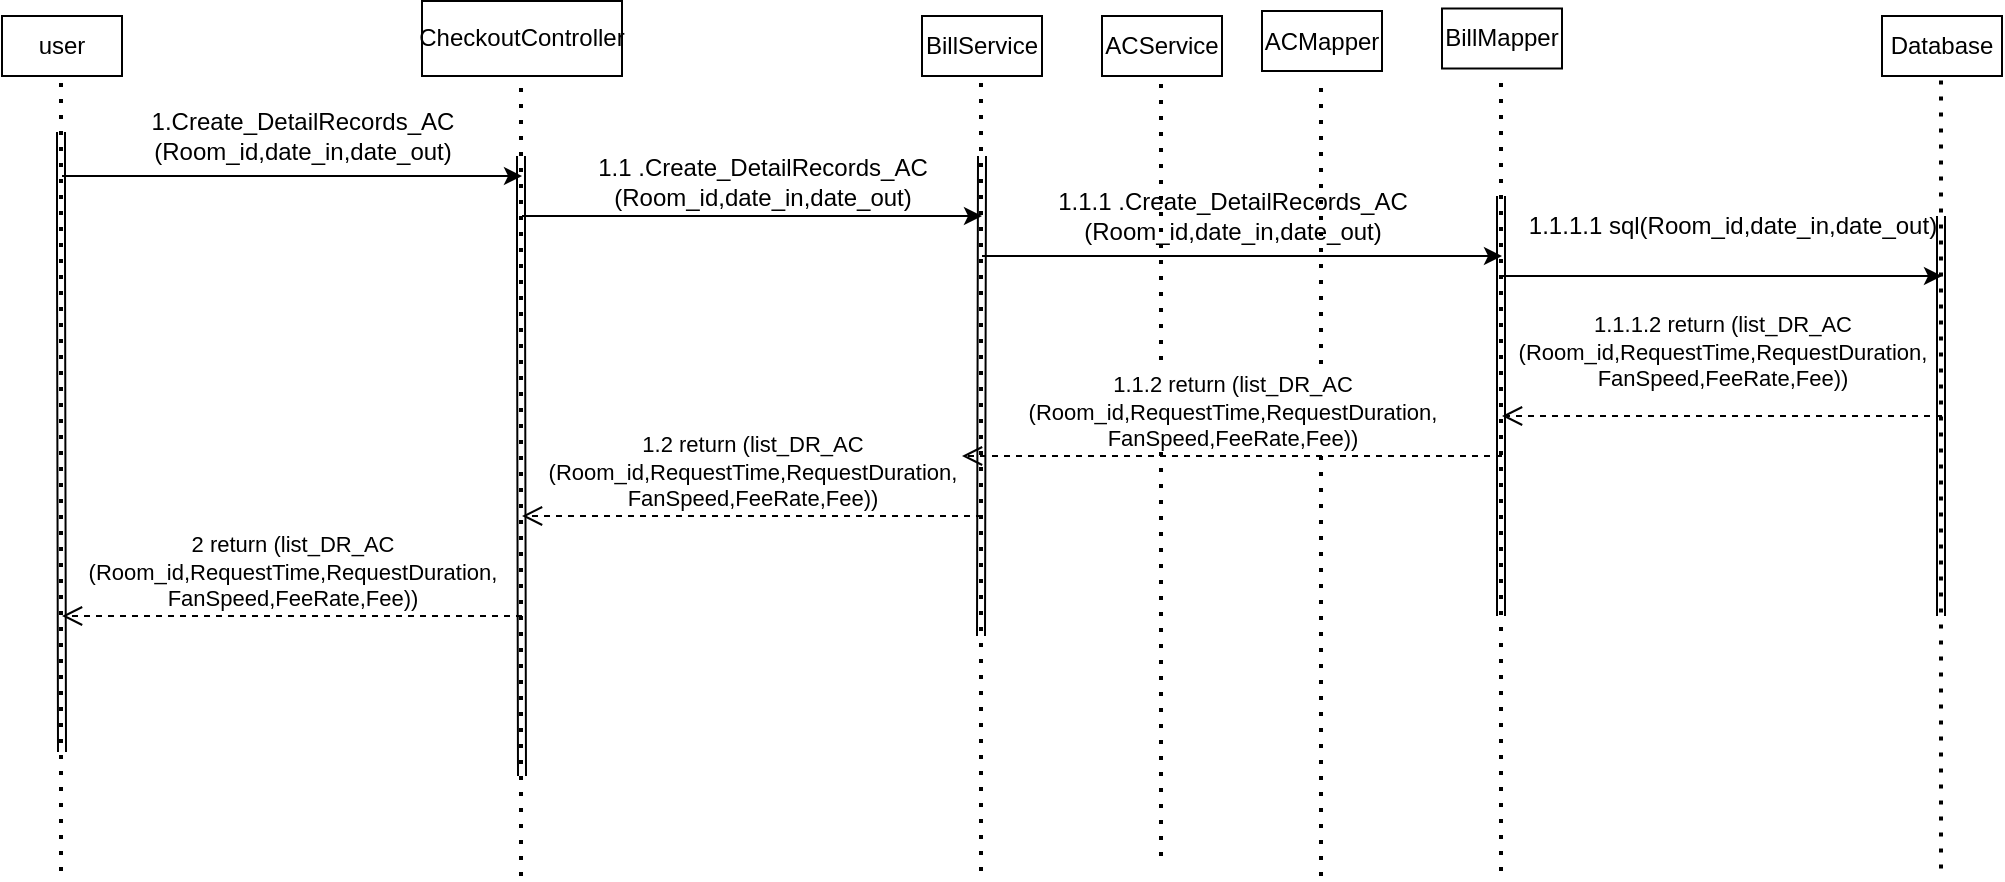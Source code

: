 <mxfile version="24.4.4" type="github">
  <diagram name="第 1 页" id="rp_3xAjJ3aVymEY_EgRP">
    <mxGraphModel dx="1868" dy="569" grid="1" gridSize="10" guides="1" tooltips="1" connect="1" arrows="1" fold="1" page="1" pageScale="1" pageWidth="826" pageHeight="1169" math="0" shadow="0">
      <root>
        <mxCell id="0" />
        <mxCell id="1" parent="0" />
        <mxCell id="rZeGRteT8bzzuJwDtsGx-1" value="user" style="rounded=0;whiteSpace=wrap;html=1;" parent="1" vertex="1">
          <mxGeometry x="-120" y="50" width="60" height="30" as="geometry" />
        </mxCell>
        <mxCell id="rZeGRteT8bzzuJwDtsGx-4" value="BillService" style="rounded=0;whiteSpace=wrap;html=1;" parent="1" vertex="1">
          <mxGeometry x="340" y="50" width="60" height="30" as="geometry" />
        </mxCell>
        <mxCell id="rZeGRteT8bzzuJwDtsGx-5" value="ACService" style="rounded=0;whiteSpace=wrap;html=1;" parent="1" vertex="1">
          <mxGeometry x="430" y="50" width="60" height="30" as="geometry" />
        </mxCell>
        <mxCell id="rZeGRteT8bzzuJwDtsGx-6" value="ACMapper" style="rounded=0;whiteSpace=wrap;html=1;" parent="1" vertex="1">
          <mxGeometry x="510" y="47.5" width="60" height="30" as="geometry" />
        </mxCell>
        <mxCell id="rZeGRteT8bzzuJwDtsGx-7" value="BillMapper" style="rounded=0;whiteSpace=wrap;html=1;" parent="1" vertex="1">
          <mxGeometry x="600" y="46.25" width="60" height="30" as="geometry" />
        </mxCell>
        <mxCell id="rZeGRteT8bzzuJwDtsGx-8" value="Database" style="rounded=0;whiteSpace=wrap;html=1;" parent="1" vertex="1">
          <mxGeometry x="820" y="50" width="60" height="30" as="geometry" />
        </mxCell>
        <mxCell id="rZeGRteT8bzzuJwDtsGx-12" value="" style="shape=link;html=1;rounded=0;" parent="1" edge="1">
          <mxGeometry width="100" relative="1" as="geometry">
            <mxPoint x="-90" y="418" as="sourcePoint" />
            <mxPoint x="-90.5" y="108" as="targetPoint" />
            <Array as="points">
              <mxPoint x="-90.5" y="168" />
            </Array>
          </mxGeometry>
        </mxCell>
        <mxCell id="rZeGRteT8bzzuJwDtsGx-13" value="" style="shape=link;html=1;rounded=0;" parent="1" edge="1">
          <mxGeometry width="100" relative="1" as="geometry">
            <mxPoint x="140" y="430" as="sourcePoint" />
            <mxPoint x="139.5" y="120" as="targetPoint" />
            <Array as="points">
              <mxPoint x="139.5" y="180" />
            </Array>
          </mxGeometry>
        </mxCell>
        <mxCell id="rZeGRteT8bzzuJwDtsGx-14" value="" style="shape=link;html=1;rounded=0;" parent="1" edge="1">
          <mxGeometry width="100" relative="1" as="geometry">
            <mxPoint x="369.5" y="360" as="sourcePoint" />
            <mxPoint x="370" y="120" as="targetPoint" />
            <Array as="points" />
          </mxGeometry>
        </mxCell>
        <mxCell id="rZeGRteT8bzzuJwDtsGx-15" value="" style="shape=link;html=1;rounded=0;" parent="1" edge="1">
          <mxGeometry width="100" relative="1" as="geometry">
            <mxPoint x="629.5" y="350" as="sourcePoint" />
            <mxPoint x="629.5" y="140" as="targetPoint" />
          </mxGeometry>
        </mxCell>
        <mxCell id="rZeGRteT8bzzuJwDtsGx-17" value="" style="shape=link;html=1;rounded=0;" parent="1" edge="1">
          <mxGeometry width="100" relative="1" as="geometry">
            <mxPoint x="849.5" y="350" as="sourcePoint" />
            <mxPoint x="849.5" y="150" as="targetPoint" />
          </mxGeometry>
        </mxCell>
        <mxCell id="rZeGRteT8bzzuJwDtsGx-22" value="" style="endArrow=none;dashed=1;html=1;dashPattern=1 3;strokeWidth=2;rounded=0;entryX=0.5;entryY=1;entryDx=0;entryDy=0;" parent="1" edge="1">
          <mxGeometry width="50" height="50" relative="1" as="geometry">
            <mxPoint x="139.5" y="480" as="sourcePoint" />
            <mxPoint x="139.5" y="80" as="targetPoint" />
          </mxGeometry>
        </mxCell>
        <mxCell id="rZeGRteT8bzzuJwDtsGx-23" value="" style="endArrow=none;dashed=1;html=1;dashPattern=1 3;strokeWidth=2;rounded=0;entryX=0.5;entryY=1;entryDx=0;entryDy=0;" parent="1" edge="1">
          <mxGeometry width="50" height="50" relative="1" as="geometry">
            <mxPoint x="369.5" y="477.5" as="sourcePoint" />
            <mxPoint x="369.5" y="77.5" as="targetPoint" />
          </mxGeometry>
        </mxCell>
        <mxCell id="rZeGRteT8bzzuJwDtsGx-24" value="" style="endArrow=none;dashed=1;html=1;dashPattern=1 3;strokeWidth=2;rounded=0;" parent="1" edge="1">
          <mxGeometry width="50" height="50" relative="1" as="geometry">
            <mxPoint x="459.5" y="470" as="sourcePoint" />
            <mxPoint x="459.5" y="80" as="targetPoint" />
          </mxGeometry>
        </mxCell>
        <mxCell id="rZeGRteT8bzzuJwDtsGx-25" value="" style="endArrow=none;dashed=1;html=1;dashPattern=1 3;strokeWidth=2;rounded=0;entryX=0.5;entryY=1;entryDx=0;entryDy=0;" parent="1" edge="1">
          <mxGeometry width="50" height="50" relative="1" as="geometry">
            <mxPoint x="539.5" y="480" as="sourcePoint" />
            <mxPoint x="539.5" y="80" as="targetPoint" />
          </mxGeometry>
        </mxCell>
        <mxCell id="rZeGRteT8bzzuJwDtsGx-26" value="" style="endArrow=none;dashed=1;html=1;dashPattern=1 3;strokeWidth=2;rounded=0;entryX=0.5;entryY=1;entryDx=0;entryDy=0;" parent="1" edge="1">
          <mxGeometry width="50" height="50" relative="1" as="geometry">
            <mxPoint x="629.5" y="477.5" as="sourcePoint" />
            <mxPoint x="629.5" y="77.5" as="targetPoint" />
          </mxGeometry>
        </mxCell>
        <mxCell id="rZeGRteT8bzzuJwDtsGx-27" value="" style="endArrow=none;dashed=1;html=1;dashPattern=1 3;strokeWidth=2;rounded=0;entryX=0.5;entryY=1;entryDx=0;entryDy=0;" parent="1" edge="1">
          <mxGeometry width="50" height="50" relative="1" as="geometry">
            <mxPoint x="849.5" y="476.25" as="sourcePoint" />
            <mxPoint x="849.5" y="76.25" as="targetPoint" />
          </mxGeometry>
        </mxCell>
        <mxCell id="0uRi8ErWzjcrN6Rlta5B-1" value="" style="endArrow=none;dashed=1;html=1;dashPattern=1 3;strokeWidth=2;rounded=0;entryX=0.5;entryY=1;entryDx=0;entryDy=0;" edge="1" parent="1">
          <mxGeometry width="50" height="50" relative="1" as="geometry">
            <mxPoint x="-90.5" y="477.5" as="sourcePoint" />
            <mxPoint x="-90.5" y="77.5" as="targetPoint" />
          </mxGeometry>
        </mxCell>
        <mxCell id="0uRi8ErWzjcrN6Rlta5B-2" value="CheckoutController" style="rounded=0;whiteSpace=wrap;html=1;" vertex="1" parent="1">
          <mxGeometry x="90" y="42.5" width="100" height="37.5" as="geometry" />
        </mxCell>
        <mxCell id="0uRi8ErWzjcrN6Rlta5B-4" value="" style="endArrow=classic;html=1;rounded=0;" edge="1" parent="1">
          <mxGeometry width="50" height="50" relative="1" as="geometry">
            <mxPoint x="-90" y="130" as="sourcePoint" />
            <mxPoint x="140" y="130" as="targetPoint" />
          </mxGeometry>
        </mxCell>
        <mxCell id="0uRi8ErWzjcrN6Rlta5B-5" value="1.Create_DetailRecords_AC&lt;div&gt;(Room_id,date_in,date_out)&lt;/div&gt;" style="text;html=1;align=center;verticalAlign=middle;resizable=0;points=[];autosize=1;strokeColor=none;fillColor=none;" vertex="1" parent="1">
          <mxGeometry x="-55" y="90" width="170" height="40" as="geometry" />
        </mxCell>
        <mxCell id="0uRi8ErWzjcrN6Rlta5B-6" value="" style="endArrow=classic;html=1;rounded=0;" edge="1" parent="1">
          <mxGeometry width="50" height="50" relative="1" as="geometry">
            <mxPoint x="140" y="150" as="sourcePoint" />
            <mxPoint x="370" y="150" as="targetPoint" />
          </mxGeometry>
        </mxCell>
        <mxCell id="0uRi8ErWzjcrN6Rlta5B-7" value="1.1 .Create_DetailRecords_AC&lt;div&gt;(Room_id,date_in,date_out)&lt;/div&gt;" style="text;html=1;align=center;verticalAlign=middle;resizable=0;points=[];autosize=1;strokeColor=none;fillColor=none;" vertex="1" parent="1">
          <mxGeometry x="165" y="113" width="190" height="40" as="geometry" />
        </mxCell>
        <mxCell id="0uRi8ErWzjcrN6Rlta5B-8" value="" style="endArrow=classic;html=1;rounded=0;" edge="1" parent="1">
          <mxGeometry width="50" height="50" relative="1" as="geometry">
            <mxPoint x="370" y="170" as="sourcePoint" />
            <mxPoint x="630" y="170" as="targetPoint" />
          </mxGeometry>
        </mxCell>
        <mxCell id="0uRi8ErWzjcrN6Rlta5B-9" value="1.1.1 .Create_DetailRecords_AC&lt;div&gt;(Room_id,date_in,date_out)&lt;/div&gt;" style="text;html=1;align=center;verticalAlign=middle;resizable=0;points=[];autosize=1;strokeColor=none;fillColor=none;" vertex="1" parent="1">
          <mxGeometry x="395" y="130" width="200" height="40" as="geometry" />
        </mxCell>
        <mxCell id="0uRi8ErWzjcrN6Rlta5B-10" value="" style="endArrow=classic;html=1;rounded=0;" edge="1" parent="1">
          <mxGeometry width="50" height="50" relative="1" as="geometry">
            <mxPoint x="630" y="180" as="sourcePoint" />
            <mxPoint x="850" y="180" as="targetPoint" />
          </mxGeometry>
        </mxCell>
        <mxCell id="0uRi8ErWzjcrN6Rlta5B-11" value="1.1.1.1 sql(&lt;span style=&quot;background-color: initial;&quot;&gt;Room_id,date_in,date_out)&lt;/span&gt;" style="text;html=1;align=center;verticalAlign=middle;resizable=0;points=[];autosize=1;strokeColor=none;fillColor=none;" vertex="1" parent="1">
          <mxGeometry x="630" y="140" width="230" height="30" as="geometry" />
        </mxCell>
        <mxCell id="0uRi8ErWzjcrN6Rlta5B-12" value="1.1.1.2 return (list_DR_AC&lt;div&gt;(Room_id,RequestTime,RequestDuration,&lt;/div&gt;&lt;div&gt;FanSpeed,FeeRate,Fee))&lt;/div&gt;" style="html=1;verticalAlign=bottom;endArrow=open;dashed=1;endSize=8;curved=0;rounded=0;" edge="1" parent="1">
          <mxGeometry y="-10" relative="1" as="geometry">
            <mxPoint x="850" y="250" as="sourcePoint" />
            <mxPoint x="630" y="250" as="targetPoint" />
            <mxPoint as="offset" />
          </mxGeometry>
        </mxCell>
        <mxCell id="0uRi8ErWzjcrN6Rlta5B-13" value="1.1.2 return (list_DR_AC&lt;div&gt;(Room_id,RequestTime,RequestDuration,&lt;/div&gt;&lt;div&gt;FanSpeed,FeeRate,Fee))&lt;/div&gt;" style="html=1;verticalAlign=bottom;endArrow=open;dashed=1;endSize=8;curved=0;rounded=0;" edge="1" parent="1">
          <mxGeometry relative="1" as="geometry">
            <mxPoint x="630" y="270" as="sourcePoint" />
            <mxPoint x="360" y="270" as="targetPoint" />
          </mxGeometry>
        </mxCell>
        <mxCell id="0uRi8ErWzjcrN6Rlta5B-14" value="1.2 return (list_DR_AC&lt;div&gt;(Room_id,RequestTime,RequestDuration,&lt;/div&gt;&lt;div&gt;FanSpeed,FeeRate,Fee))&lt;/div&gt;" style="html=1;verticalAlign=bottom;endArrow=open;dashed=1;endSize=8;curved=0;rounded=0;" edge="1" parent="1">
          <mxGeometry relative="1" as="geometry">
            <mxPoint x="370" y="300" as="sourcePoint" />
            <mxPoint x="140" y="300" as="targetPoint" />
          </mxGeometry>
        </mxCell>
        <mxCell id="0uRi8ErWzjcrN6Rlta5B-15" value="2 return (list_DR_AC&lt;div&gt;(Room_id,RequestTime,RequestDuration,&lt;/div&gt;&lt;div&gt;FanSpeed,FeeRate,Fee))&lt;/div&gt;" style="html=1;verticalAlign=bottom;endArrow=open;dashed=1;endSize=8;curved=0;rounded=0;" edge="1" parent="1">
          <mxGeometry relative="1" as="geometry">
            <mxPoint x="140" y="350" as="sourcePoint" />
            <mxPoint x="-90" y="350" as="targetPoint" />
          </mxGeometry>
        </mxCell>
      </root>
    </mxGraphModel>
  </diagram>
</mxfile>
